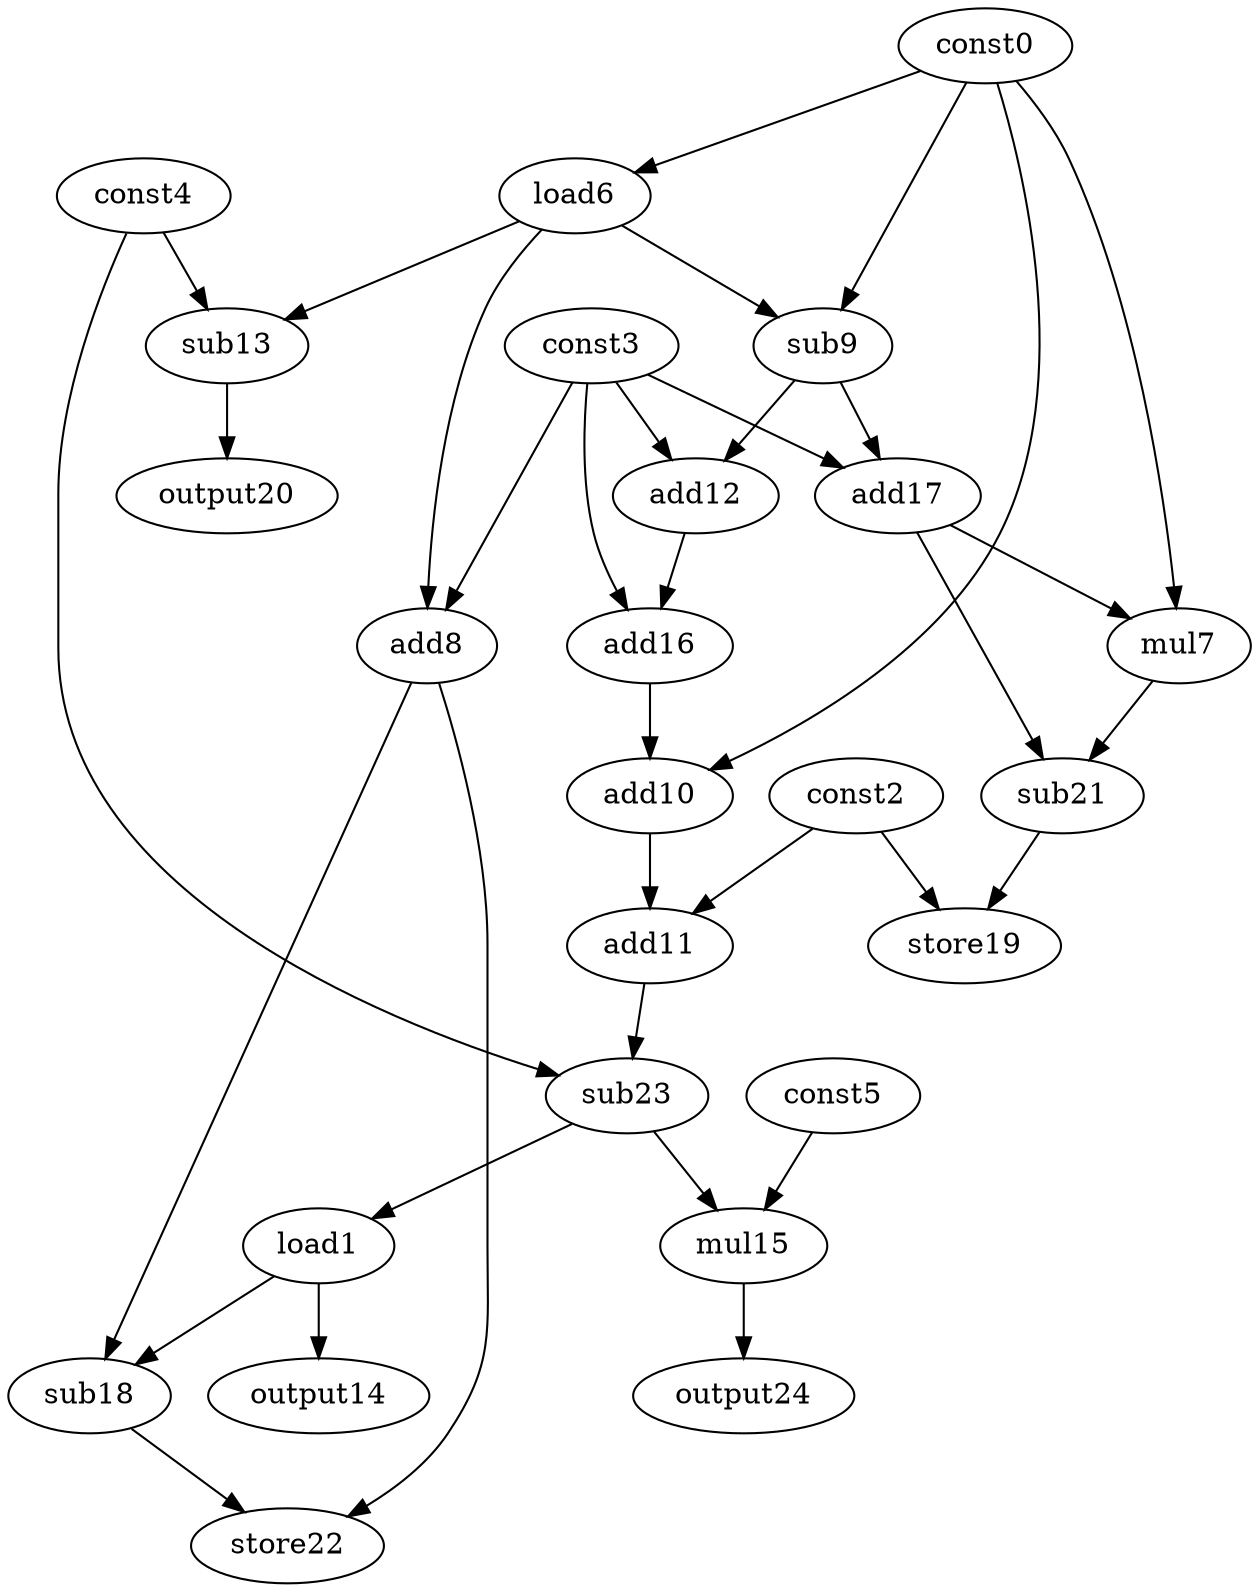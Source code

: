 digraph G { 
const0[opcode=const]; 
load1[opcode=load]; 
const2[opcode=const]; 
const3[opcode=const]; 
const4[opcode=const]; 
const5[opcode=const]; 
load6[opcode=load]; 
mul7[opcode=mul]; 
add8[opcode=add]; 
sub9[opcode=sub]; 
add10[opcode=add]; 
add11[opcode=add]; 
add12[opcode=add]; 
sub13[opcode=sub]; 
output14[opcode=output]; 
mul15[opcode=mul]; 
add16[opcode=add]; 
add17[opcode=add]; 
sub18[opcode=sub]; 
store19[opcode=store]; 
output20[opcode=output]; 
sub21[opcode=sub]; 
store22[opcode=store]; 
sub23[opcode=sub]; 
output24[opcode=output]; 
const0->load6[operand=0];
const3->add8[operand=0];
load6->add8[operand=1];
const0->sub9[operand=0];
load6->sub9[operand=1];
const4->sub13[operand=0];
load6->sub13[operand=1];
sub9->add12[operand=0];
const3->add12[operand=1];
sub9->add17[operand=0];
const3->add17[operand=1];
sub13->output20[operand=0];
const0->mul7[operand=0];
add17->mul7[operand=1];
const3->add16[operand=0];
add12->add16[operand=1];
const0->add10[operand=0];
add16->add10[operand=1];
add17->sub21[operand=0];
mul7->sub21[operand=1];
add10->add11[operand=0];
const2->add11[operand=1];
const2->store19[operand=0];
sub21->store19[operand=1];
add11->sub23[operand=0];
const4->sub23[operand=1];
sub23->load1[operand=0];
const5->mul15[operand=0];
sub23->mul15[operand=1];
load1->output14[operand=0];
add8->sub18[operand=0];
load1->sub18[operand=1];
mul15->output24[operand=0];
add8->store22[operand=0];
sub18->store22[operand=1];
}
